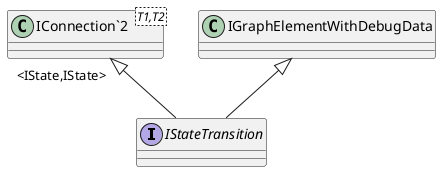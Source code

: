 @startuml
interface IStateTransition {
}
class "IConnection`2"<T1,T2> {
}
IGraphElementWithDebugData <|-- IStateTransition
"IConnection`2" "<IState,IState>" <|-- IStateTransition
@enduml
